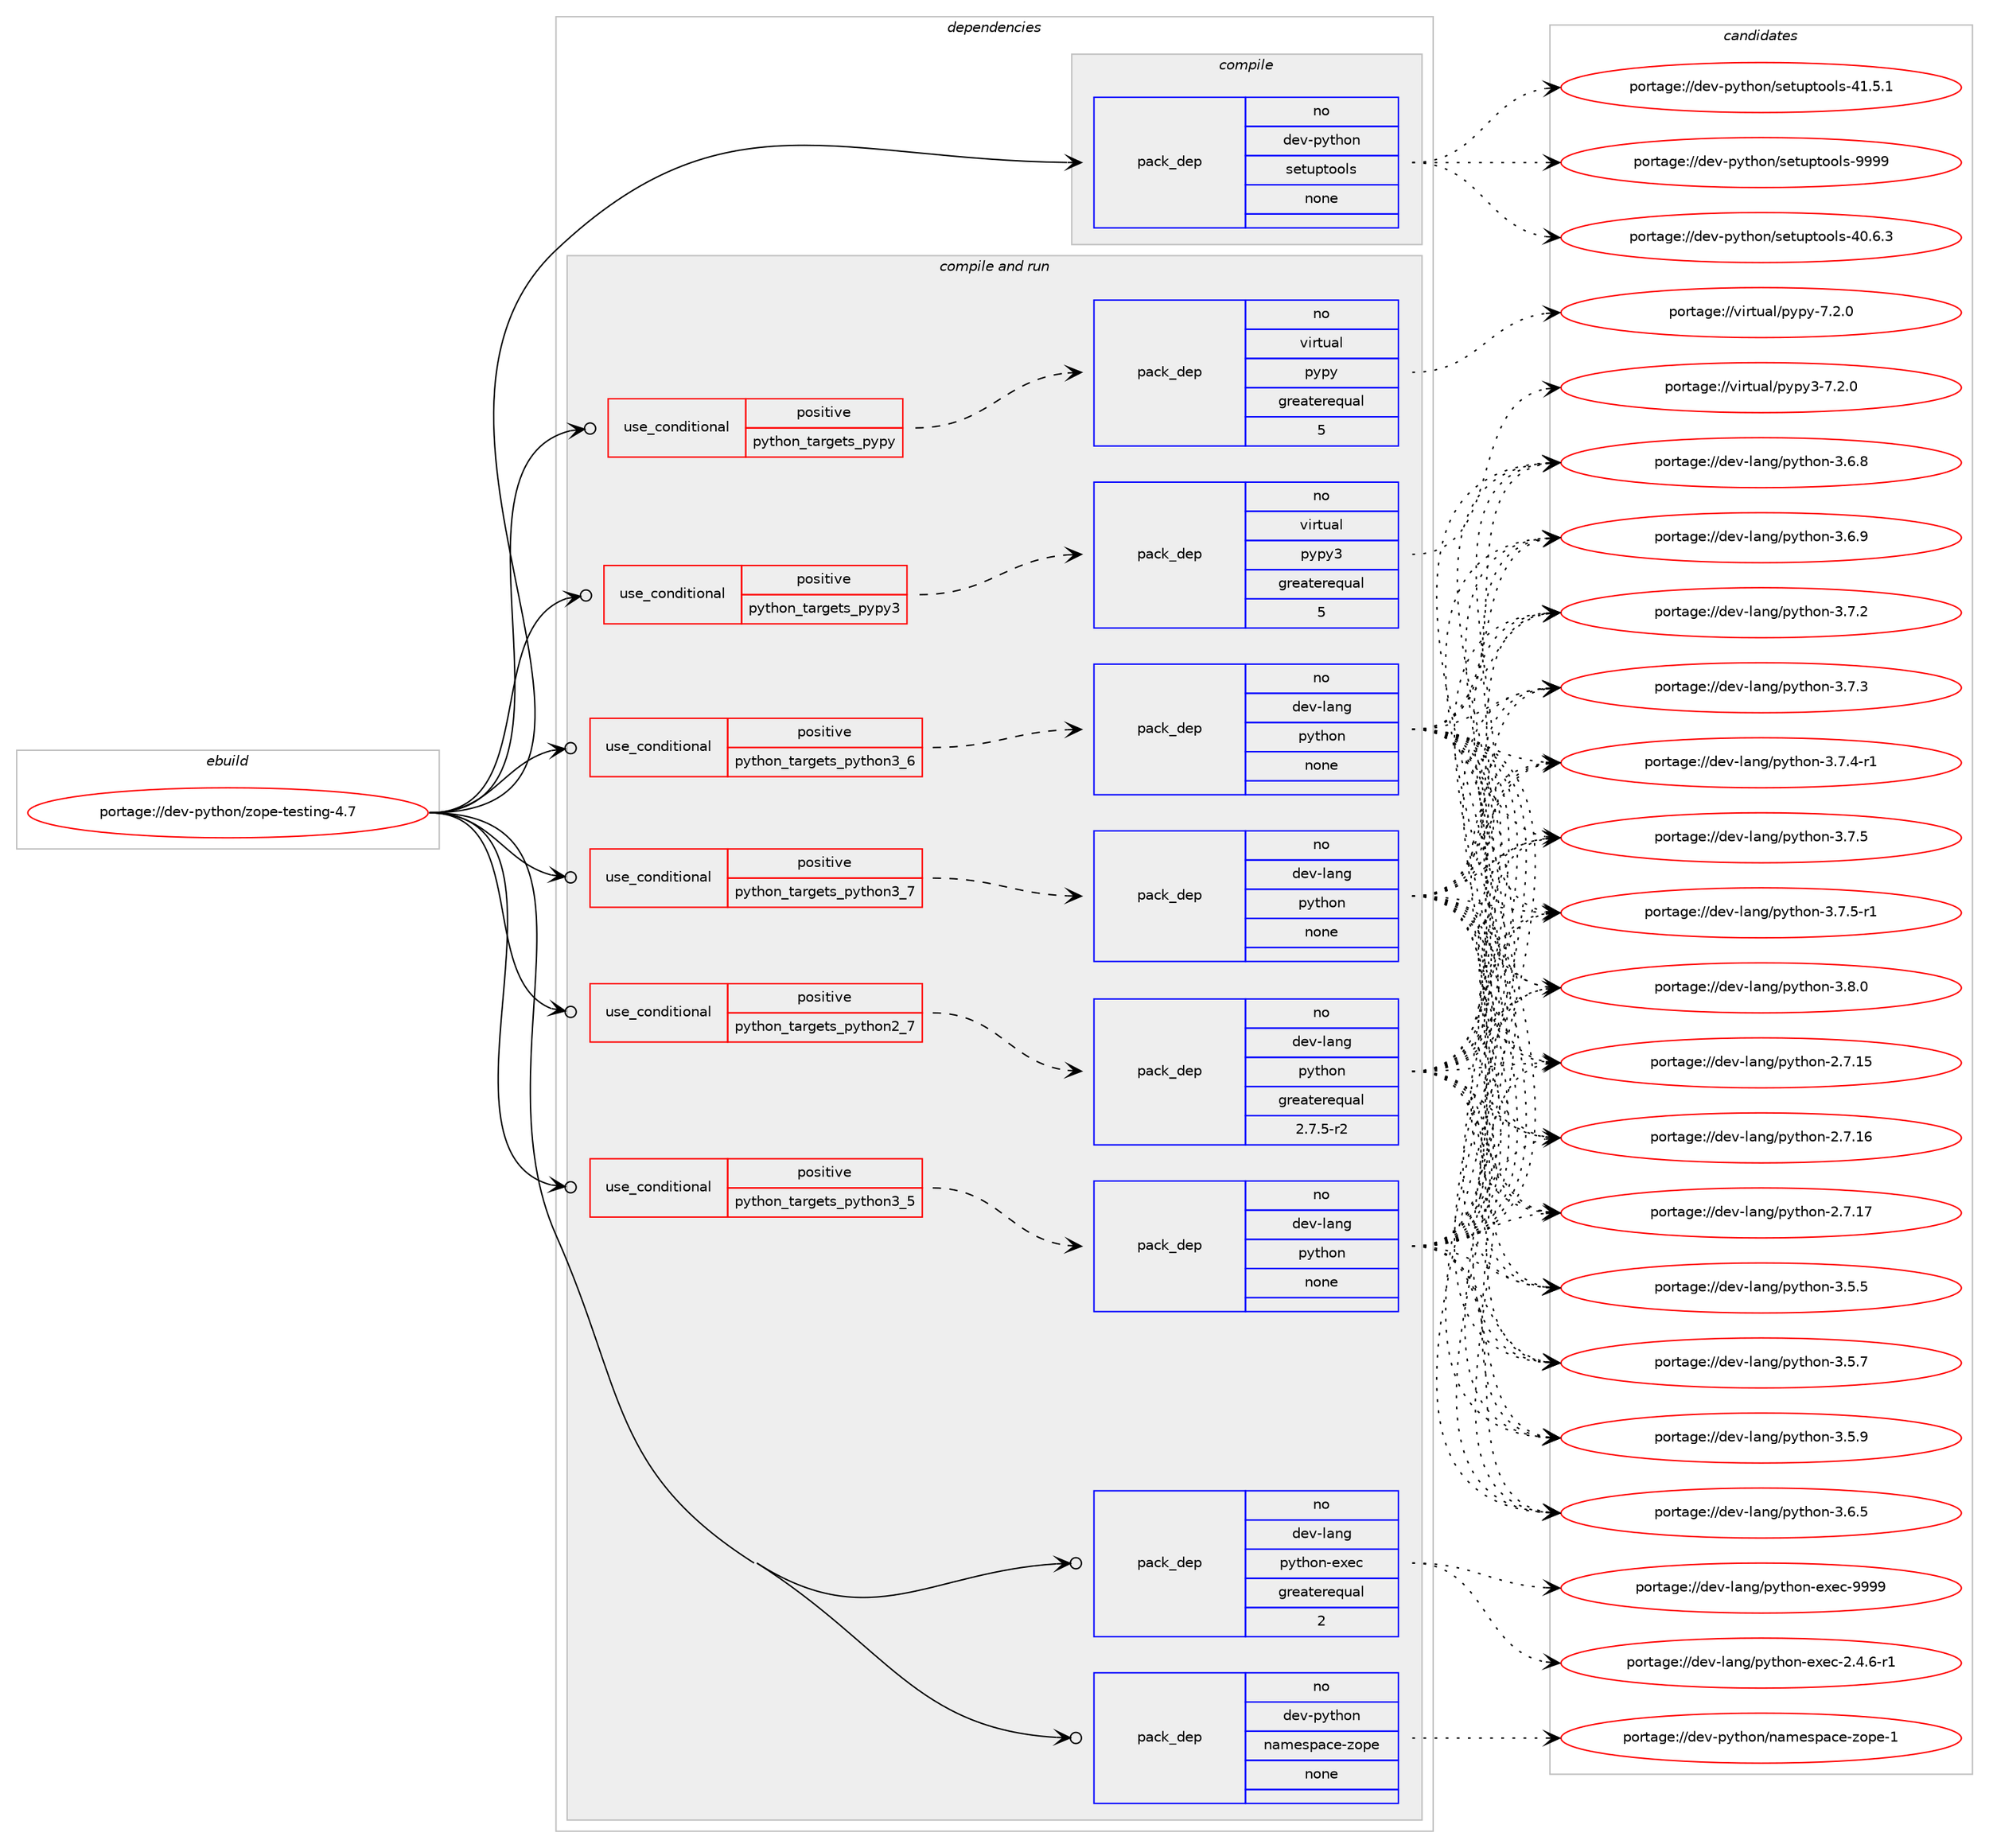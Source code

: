 digraph prolog {

# *************
# Graph options
# *************

newrank=true;
concentrate=true;
compound=true;
graph [rankdir=LR,fontname=Helvetica,fontsize=10,ranksep=1.5];#, ranksep=2.5, nodesep=0.2];
edge  [arrowhead=vee];
node  [fontname=Helvetica,fontsize=10];

# **********
# The ebuild
# **********

subgraph cluster_leftcol {
color=gray;
rank=same;
label=<<i>ebuild</i>>;
id [label="portage://dev-python/zope-testing-4.7", color=red, width=4, href="../dev-python/zope-testing-4.7.svg"];
}

# ****************
# The dependencies
# ****************

subgraph cluster_midcol {
color=gray;
label=<<i>dependencies</i>>;
subgraph cluster_compile {
fillcolor="#eeeeee";
style=filled;
label=<<i>compile</i>>;
subgraph pack135751 {
dependency180443 [label=<<TABLE BORDER="0" CELLBORDER="1" CELLSPACING="0" CELLPADDING="4" WIDTH="220"><TR><TD ROWSPAN="6" CELLPADDING="30">pack_dep</TD></TR><TR><TD WIDTH="110">no</TD></TR><TR><TD>dev-python</TD></TR><TR><TD>setuptools</TD></TR><TR><TD>none</TD></TR><TR><TD></TD></TR></TABLE>>, shape=none, color=blue];
}
id:e -> dependency180443:w [weight=20,style="solid",arrowhead="vee"];
}
subgraph cluster_compileandrun {
fillcolor="#eeeeee";
style=filled;
label=<<i>compile and run</i>>;
subgraph cond41281 {
dependency180444 [label=<<TABLE BORDER="0" CELLBORDER="1" CELLSPACING="0" CELLPADDING="4"><TR><TD ROWSPAN="3" CELLPADDING="10">use_conditional</TD></TR><TR><TD>positive</TD></TR><TR><TD>python_targets_pypy</TD></TR></TABLE>>, shape=none, color=red];
subgraph pack135752 {
dependency180445 [label=<<TABLE BORDER="0" CELLBORDER="1" CELLSPACING="0" CELLPADDING="4" WIDTH="220"><TR><TD ROWSPAN="6" CELLPADDING="30">pack_dep</TD></TR><TR><TD WIDTH="110">no</TD></TR><TR><TD>virtual</TD></TR><TR><TD>pypy</TD></TR><TR><TD>greaterequal</TD></TR><TR><TD>5</TD></TR></TABLE>>, shape=none, color=blue];
}
dependency180444:e -> dependency180445:w [weight=20,style="dashed",arrowhead="vee"];
}
id:e -> dependency180444:w [weight=20,style="solid",arrowhead="odotvee"];
subgraph cond41282 {
dependency180446 [label=<<TABLE BORDER="0" CELLBORDER="1" CELLSPACING="0" CELLPADDING="4"><TR><TD ROWSPAN="3" CELLPADDING="10">use_conditional</TD></TR><TR><TD>positive</TD></TR><TR><TD>python_targets_pypy3</TD></TR></TABLE>>, shape=none, color=red];
subgraph pack135753 {
dependency180447 [label=<<TABLE BORDER="0" CELLBORDER="1" CELLSPACING="0" CELLPADDING="4" WIDTH="220"><TR><TD ROWSPAN="6" CELLPADDING="30">pack_dep</TD></TR><TR><TD WIDTH="110">no</TD></TR><TR><TD>virtual</TD></TR><TR><TD>pypy3</TD></TR><TR><TD>greaterequal</TD></TR><TR><TD>5</TD></TR></TABLE>>, shape=none, color=blue];
}
dependency180446:e -> dependency180447:w [weight=20,style="dashed",arrowhead="vee"];
}
id:e -> dependency180446:w [weight=20,style="solid",arrowhead="odotvee"];
subgraph cond41283 {
dependency180448 [label=<<TABLE BORDER="0" CELLBORDER="1" CELLSPACING="0" CELLPADDING="4"><TR><TD ROWSPAN="3" CELLPADDING="10">use_conditional</TD></TR><TR><TD>positive</TD></TR><TR><TD>python_targets_python2_7</TD></TR></TABLE>>, shape=none, color=red];
subgraph pack135754 {
dependency180449 [label=<<TABLE BORDER="0" CELLBORDER="1" CELLSPACING="0" CELLPADDING="4" WIDTH="220"><TR><TD ROWSPAN="6" CELLPADDING="30">pack_dep</TD></TR><TR><TD WIDTH="110">no</TD></TR><TR><TD>dev-lang</TD></TR><TR><TD>python</TD></TR><TR><TD>greaterequal</TD></TR><TR><TD>2.7.5-r2</TD></TR></TABLE>>, shape=none, color=blue];
}
dependency180448:e -> dependency180449:w [weight=20,style="dashed",arrowhead="vee"];
}
id:e -> dependency180448:w [weight=20,style="solid",arrowhead="odotvee"];
subgraph cond41284 {
dependency180450 [label=<<TABLE BORDER="0" CELLBORDER="1" CELLSPACING="0" CELLPADDING="4"><TR><TD ROWSPAN="3" CELLPADDING="10">use_conditional</TD></TR><TR><TD>positive</TD></TR><TR><TD>python_targets_python3_5</TD></TR></TABLE>>, shape=none, color=red];
subgraph pack135755 {
dependency180451 [label=<<TABLE BORDER="0" CELLBORDER="1" CELLSPACING="0" CELLPADDING="4" WIDTH="220"><TR><TD ROWSPAN="6" CELLPADDING="30">pack_dep</TD></TR><TR><TD WIDTH="110">no</TD></TR><TR><TD>dev-lang</TD></TR><TR><TD>python</TD></TR><TR><TD>none</TD></TR><TR><TD></TD></TR></TABLE>>, shape=none, color=blue];
}
dependency180450:e -> dependency180451:w [weight=20,style="dashed",arrowhead="vee"];
}
id:e -> dependency180450:w [weight=20,style="solid",arrowhead="odotvee"];
subgraph cond41285 {
dependency180452 [label=<<TABLE BORDER="0" CELLBORDER="1" CELLSPACING="0" CELLPADDING="4"><TR><TD ROWSPAN="3" CELLPADDING="10">use_conditional</TD></TR><TR><TD>positive</TD></TR><TR><TD>python_targets_python3_6</TD></TR></TABLE>>, shape=none, color=red];
subgraph pack135756 {
dependency180453 [label=<<TABLE BORDER="0" CELLBORDER="1" CELLSPACING="0" CELLPADDING="4" WIDTH="220"><TR><TD ROWSPAN="6" CELLPADDING="30">pack_dep</TD></TR><TR><TD WIDTH="110">no</TD></TR><TR><TD>dev-lang</TD></TR><TR><TD>python</TD></TR><TR><TD>none</TD></TR><TR><TD></TD></TR></TABLE>>, shape=none, color=blue];
}
dependency180452:e -> dependency180453:w [weight=20,style="dashed",arrowhead="vee"];
}
id:e -> dependency180452:w [weight=20,style="solid",arrowhead="odotvee"];
subgraph cond41286 {
dependency180454 [label=<<TABLE BORDER="0" CELLBORDER="1" CELLSPACING="0" CELLPADDING="4"><TR><TD ROWSPAN="3" CELLPADDING="10">use_conditional</TD></TR><TR><TD>positive</TD></TR><TR><TD>python_targets_python3_7</TD></TR></TABLE>>, shape=none, color=red];
subgraph pack135757 {
dependency180455 [label=<<TABLE BORDER="0" CELLBORDER="1" CELLSPACING="0" CELLPADDING="4" WIDTH="220"><TR><TD ROWSPAN="6" CELLPADDING="30">pack_dep</TD></TR><TR><TD WIDTH="110">no</TD></TR><TR><TD>dev-lang</TD></TR><TR><TD>python</TD></TR><TR><TD>none</TD></TR><TR><TD></TD></TR></TABLE>>, shape=none, color=blue];
}
dependency180454:e -> dependency180455:w [weight=20,style="dashed",arrowhead="vee"];
}
id:e -> dependency180454:w [weight=20,style="solid",arrowhead="odotvee"];
subgraph pack135758 {
dependency180456 [label=<<TABLE BORDER="0" CELLBORDER="1" CELLSPACING="0" CELLPADDING="4" WIDTH="220"><TR><TD ROWSPAN="6" CELLPADDING="30">pack_dep</TD></TR><TR><TD WIDTH="110">no</TD></TR><TR><TD>dev-lang</TD></TR><TR><TD>python-exec</TD></TR><TR><TD>greaterequal</TD></TR><TR><TD>2</TD></TR></TABLE>>, shape=none, color=blue];
}
id:e -> dependency180456:w [weight=20,style="solid",arrowhead="odotvee"];
subgraph pack135759 {
dependency180457 [label=<<TABLE BORDER="0" CELLBORDER="1" CELLSPACING="0" CELLPADDING="4" WIDTH="220"><TR><TD ROWSPAN="6" CELLPADDING="30">pack_dep</TD></TR><TR><TD WIDTH="110">no</TD></TR><TR><TD>dev-python</TD></TR><TR><TD>namespace-zope</TD></TR><TR><TD>none</TD></TR><TR><TD></TD></TR></TABLE>>, shape=none, color=blue];
}
id:e -> dependency180457:w [weight=20,style="solid",arrowhead="odotvee"];
}
subgraph cluster_run {
fillcolor="#eeeeee";
style=filled;
label=<<i>run</i>>;
}
}

# **************
# The candidates
# **************

subgraph cluster_choices {
rank=same;
color=gray;
label=<<i>candidates</i>>;

subgraph choice135751 {
color=black;
nodesep=1;
choiceportage100101118451121211161041111104711510111611711211611111110811545524846544651 [label="portage://dev-python/setuptools-40.6.3", color=red, width=4,href="../dev-python/setuptools-40.6.3.svg"];
choiceportage100101118451121211161041111104711510111611711211611111110811545524946534649 [label="portage://dev-python/setuptools-41.5.1", color=red, width=4,href="../dev-python/setuptools-41.5.1.svg"];
choiceportage10010111845112121116104111110471151011161171121161111111081154557575757 [label="portage://dev-python/setuptools-9999", color=red, width=4,href="../dev-python/setuptools-9999.svg"];
dependency180443:e -> choiceportage100101118451121211161041111104711510111611711211611111110811545524846544651:w [style=dotted,weight="100"];
dependency180443:e -> choiceportage100101118451121211161041111104711510111611711211611111110811545524946534649:w [style=dotted,weight="100"];
dependency180443:e -> choiceportage10010111845112121116104111110471151011161171121161111111081154557575757:w [style=dotted,weight="100"];
}
subgraph choice135752 {
color=black;
nodesep=1;
choiceportage1181051141161179710847112121112121455546504648 [label="portage://virtual/pypy-7.2.0", color=red, width=4,href="../virtual/pypy-7.2.0.svg"];
dependency180445:e -> choiceportage1181051141161179710847112121112121455546504648:w [style=dotted,weight="100"];
}
subgraph choice135753 {
color=black;
nodesep=1;
choiceportage118105114116117971084711212111212151455546504648 [label="portage://virtual/pypy3-7.2.0", color=red, width=4,href="../virtual/pypy3-7.2.0.svg"];
dependency180447:e -> choiceportage118105114116117971084711212111212151455546504648:w [style=dotted,weight="100"];
}
subgraph choice135754 {
color=black;
nodesep=1;
choiceportage10010111845108971101034711212111610411111045504655464953 [label="portage://dev-lang/python-2.7.15", color=red, width=4,href="../dev-lang/python-2.7.15.svg"];
choiceportage10010111845108971101034711212111610411111045504655464954 [label="portage://dev-lang/python-2.7.16", color=red, width=4,href="../dev-lang/python-2.7.16.svg"];
choiceportage10010111845108971101034711212111610411111045504655464955 [label="portage://dev-lang/python-2.7.17", color=red, width=4,href="../dev-lang/python-2.7.17.svg"];
choiceportage100101118451089711010347112121116104111110455146534653 [label="portage://dev-lang/python-3.5.5", color=red, width=4,href="../dev-lang/python-3.5.5.svg"];
choiceportage100101118451089711010347112121116104111110455146534655 [label="portage://dev-lang/python-3.5.7", color=red, width=4,href="../dev-lang/python-3.5.7.svg"];
choiceportage100101118451089711010347112121116104111110455146534657 [label="portage://dev-lang/python-3.5.9", color=red, width=4,href="../dev-lang/python-3.5.9.svg"];
choiceportage100101118451089711010347112121116104111110455146544653 [label="portage://dev-lang/python-3.6.5", color=red, width=4,href="../dev-lang/python-3.6.5.svg"];
choiceportage100101118451089711010347112121116104111110455146544656 [label="portage://dev-lang/python-3.6.8", color=red, width=4,href="../dev-lang/python-3.6.8.svg"];
choiceportage100101118451089711010347112121116104111110455146544657 [label="portage://dev-lang/python-3.6.9", color=red, width=4,href="../dev-lang/python-3.6.9.svg"];
choiceportage100101118451089711010347112121116104111110455146554650 [label="portage://dev-lang/python-3.7.2", color=red, width=4,href="../dev-lang/python-3.7.2.svg"];
choiceportage100101118451089711010347112121116104111110455146554651 [label="portage://dev-lang/python-3.7.3", color=red, width=4,href="../dev-lang/python-3.7.3.svg"];
choiceportage1001011184510897110103471121211161041111104551465546524511449 [label="portage://dev-lang/python-3.7.4-r1", color=red, width=4,href="../dev-lang/python-3.7.4-r1.svg"];
choiceportage100101118451089711010347112121116104111110455146554653 [label="portage://dev-lang/python-3.7.5", color=red, width=4,href="../dev-lang/python-3.7.5.svg"];
choiceportage1001011184510897110103471121211161041111104551465546534511449 [label="portage://dev-lang/python-3.7.5-r1", color=red, width=4,href="../dev-lang/python-3.7.5-r1.svg"];
choiceportage100101118451089711010347112121116104111110455146564648 [label="portage://dev-lang/python-3.8.0", color=red, width=4,href="../dev-lang/python-3.8.0.svg"];
dependency180449:e -> choiceportage10010111845108971101034711212111610411111045504655464953:w [style=dotted,weight="100"];
dependency180449:e -> choiceportage10010111845108971101034711212111610411111045504655464954:w [style=dotted,weight="100"];
dependency180449:e -> choiceportage10010111845108971101034711212111610411111045504655464955:w [style=dotted,weight="100"];
dependency180449:e -> choiceportage100101118451089711010347112121116104111110455146534653:w [style=dotted,weight="100"];
dependency180449:e -> choiceportage100101118451089711010347112121116104111110455146534655:w [style=dotted,weight="100"];
dependency180449:e -> choiceportage100101118451089711010347112121116104111110455146534657:w [style=dotted,weight="100"];
dependency180449:e -> choiceportage100101118451089711010347112121116104111110455146544653:w [style=dotted,weight="100"];
dependency180449:e -> choiceportage100101118451089711010347112121116104111110455146544656:w [style=dotted,weight="100"];
dependency180449:e -> choiceportage100101118451089711010347112121116104111110455146544657:w [style=dotted,weight="100"];
dependency180449:e -> choiceportage100101118451089711010347112121116104111110455146554650:w [style=dotted,weight="100"];
dependency180449:e -> choiceportage100101118451089711010347112121116104111110455146554651:w [style=dotted,weight="100"];
dependency180449:e -> choiceportage1001011184510897110103471121211161041111104551465546524511449:w [style=dotted,weight="100"];
dependency180449:e -> choiceportage100101118451089711010347112121116104111110455146554653:w [style=dotted,weight="100"];
dependency180449:e -> choiceportage1001011184510897110103471121211161041111104551465546534511449:w [style=dotted,weight="100"];
dependency180449:e -> choiceportage100101118451089711010347112121116104111110455146564648:w [style=dotted,weight="100"];
}
subgraph choice135755 {
color=black;
nodesep=1;
choiceportage10010111845108971101034711212111610411111045504655464953 [label="portage://dev-lang/python-2.7.15", color=red, width=4,href="../dev-lang/python-2.7.15.svg"];
choiceportage10010111845108971101034711212111610411111045504655464954 [label="portage://dev-lang/python-2.7.16", color=red, width=4,href="../dev-lang/python-2.7.16.svg"];
choiceportage10010111845108971101034711212111610411111045504655464955 [label="portage://dev-lang/python-2.7.17", color=red, width=4,href="../dev-lang/python-2.7.17.svg"];
choiceportage100101118451089711010347112121116104111110455146534653 [label="portage://dev-lang/python-3.5.5", color=red, width=4,href="../dev-lang/python-3.5.5.svg"];
choiceportage100101118451089711010347112121116104111110455146534655 [label="portage://dev-lang/python-3.5.7", color=red, width=4,href="../dev-lang/python-3.5.7.svg"];
choiceportage100101118451089711010347112121116104111110455146534657 [label="portage://dev-lang/python-3.5.9", color=red, width=4,href="../dev-lang/python-3.5.9.svg"];
choiceportage100101118451089711010347112121116104111110455146544653 [label="portage://dev-lang/python-3.6.5", color=red, width=4,href="../dev-lang/python-3.6.5.svg"];
choiceportage100101118451089711010347112121116104111110455146544656 [label="portage://dev-lang/python-3.6.8", color=red, width=4,href="../dev-lang/python-3.6.8.svg"];
choiceportage100101118451089711010347112121116104111110455146544657 [label="portage://dev-lang/python-3.6.9", color=red, width=4,href="../dev-lang/python-3.6.9.svg"];
choiceportage100101118451089711010347112121116104111110455146554650 [label="portage://dev-lang/python-3.7.2", color=red, width=4,href="../dev-lang/python-3.7.2.svg"];
choiceportage100101118451089711010347112121116104111110455146554651 [label="portage://dev-lang/python-3.7.3", color=red, width=4,href="../dev-lang/python-3.7.3.svg"];
choiceportage1001011184510897110103471121211161041111104551465546524511449 [label="portage://dev-lang/python-3.7.4-r1", color=red, width=4,href="../dev-lang/python-3.7.4-r1.svg"];
choiceportage100101118451089711010347112121116104111110455146554653 [label="portage://dev-lang/python-3.7.5", color=red, width=4,href="../dev-lang/python-3.7.5.svg"];
choiceportage1001011184510897110103471121211161041111104551465546534511449 [label="portage://dev-lang/python-3.7.5-r1", color=red, width=4,href="../dev-lang/python-3.7.5-r1.svg"];
choiceportage100101118451089711010347112121116104111110455146564648 [label="portage://dev-lang/python-3.8.0", color=red, width=4,href="../dev-lang/python-3.8.0.svg"];
dependency180451:e -> choiceportage10010111845108971101034711212111610411111045504655464953:w [style=dotted,weight="100"];
dependency180451:e -> choiceportage10010111845108971101034711212111610411111045504655464954:w [style=dotted,weight="100"];
dependency180451:e -> choiceportage10010111845108971101034711212111610411111045504655464955:w [style=dotted,weight="100"];
dependency180451:e -> choiceportage100101118451089711010347112121116104111110455146534653:w [style=dotted,weight="100"];
dependency180451:e -> choiceportage100101118451089711010347112121116104111110455146534655:w [style=dotted,weight="100"];
dependency180451:e -> choiceportage100101118451089711010347112121116104111110455146534657:w [style=dotted,weight="100"];
dependency180451:e -> choiceportage100101118451089711010347112121116104111110455146544653:w [style=dotted,weight="100"];
dependency180451:e -> choiceportage100101118451089711010347112121116104111110455146544656:w [style=dotted,weight="100"];
dependency180451:e -> choiceportage100101118451089711010347112121116104111110455146544657:w [style=dotted,weight="100"];
dependency180451:e -> choiceportage100101118451089711010347112121116104111110455146554650:w [style=dotted,weight="100"];
dependency180451:e -> choiceportage100101118451089711010347112121116104111110455146554651:w [style=dotted,weight="100"];
dependency180451:e -> choiceportage1001011184510897110103471121211161041111104551465546524511449:w [style=dotted,weight="100"];
dependency180451:e -> choiceportage100101118451089711010347112121116104111110455146554653:w [style=dotted,weight="100"];
dependency180451:e -> choiceportage1001011184510897110103471121211161041111104551465546534511449:w [style=dotted,weight="100"];
dependency180451:e -> choiceportage100101118451089711010347112121116104111110455146564648:w [style=dotted,weight="100"];
}
subgraph choice135756 {
color=black;
nodesep=1;
choiceportage10010111845108971101034711212111610411111045504655464953 [label="portage://dev-lang/python-2.7.15", color=red, width=4,href="../dev-lang/python-2.7.15.svg"];
choiceportage10010111845108971101034711212111610411111045504655464954 [label="portage://dev-lang/python-2.7.16", color=red, width=4,href="../dev-lang/python-2.7.16.svg"];
choiceportage10010111845108971101034711212111610411111045504655464955 [label="portage://dev-lang/python-2.7.17", color=red, width=4,href="../dev-lang/python-2.7.17.svg"];
choiceportage100101118451089711010347112121116104111110455146534653 [label="portage://dev-lang/python-3.5.5", color=red, width=4,href="../dev-lang/python-3.5.5.svg"];
choiceportage100101118451089711010347112121116104111110455146534655 [label="portage://dev-lang/python-3.5.7", color=red, width=4,href="../dev-lang/python-3.5.7.svg"];
choiceportage100101118451089711010347112121116104111110455146534657 [label="portage://dev-lang/python-3.5.9", color=red, width=4,href="../dev-lang/python-3.5.9.svg"];
choiceportage100101118451089711010347112121116104111110455146544653 [label="portage://dev-lang/python-3.6.5", color=red, width=4,href="../dev-lang/python-3.6.5.svg"];
choiceportage100101118451089711010347112121116104111110455146544656 [label="portage://dev-lang/python-3.6.8", color=red, width=4,href="../dev-lang/python-3.6.8.svg"];
choiceportage100101118451089711010347112121116104111110455146544657 [label="portage://dev-lang/python-3.6.9", color=red, width=4,href="../dev-lang/python-3.6.9.svg"];
choiceportage100101118451089711010347112121116104111110455146554650 [label="portage://dev-lang/python-3.7.2", color=red, width=4,href="../dev-lang/python-3.7.2.svg"];
choiceportage100101118451089711010347112121116104111110455146554651 [label="portage://dev-lang/python-3.7.3", color=red, width=4,href="../dev-lang/python-3.7.3.svg"];
choiceportage1001011184510897110103471121211161041111104551465546524511449 [label="portage://dev-lang/python-3.7.4-r1", color=red, width=4,href="../dev-lang/python-3.7.4-r1.svg"];
choiceportage100101118451089711010347112121116104111110455146554653 [label="portage://dev-lang/python-3.7.5", color=red, width=4,href="../dev-lang/python-3.7.5.svg"];
choiceportage1001011184510897110103471121211161041111104551465546534511449 [label="portage://dev-lang/python-3.7.5-r1", color=red, width=4,href="../dev-lang/python-3.7.5-r1.svg"];
choiceportage100101118451089711010347112121116104111110455146564648 [label="portage://dev-lang/python-3.8.0", color=red, width=4,href="../dev-lang/python-3.8.0.svg"];
dependency180453:e -> choiceportage10010111845108971101034711212111610411111045504655464953:w [style=dotted,weight="100"];
dependency180453:e -> choiceportage10010111845108971101034711212111610411111045504655464954:w [style=dotted,weight="100"];
dependency180453:e -> choiceportage10010111845108971101034711212111610411111045504655464955:w [style=dotted,weight="100"];
dependency180453:e -> choiceportage100101118451089711010347112121116104111110455146534653:w [style=dotted,weight="100"];
dependency180453:e -> choiceportage100101118451089711010347112121116104111110455146534655:w [style=dotted,weight="100"];
dependency180453:e -> choiceportage100101118451089711010347112121116104111110455146534657:w [style=dotted,weight="100"];
dependency180453:e -> choiceportage100101118451089711010347112121116104111110455146544653:w [style=dotted,weight="100"];
dependency180453:e -> choiceportage100101118451089711010347112121116104111110455146544656:w [style=dotted,weight="100"];
dependency180453:e -> choiceportage100101118451089711010347112121116104111110455146544657:w [style=dotted,weight="100"];
dependency180453:e -> choiceportage100101118451089711010347112121116104111110455146554650:w [style=dotted,weight="100"];
dependency180453:e -> choiceportage100101118451089711010347112121116104111110455146554651:w [style=dotted,weight="100"];
dependency180453:e -> choiceportage1001011184510897110103471121211161041111104551465546524511449:w [style=dotted,weight="100"];
dependency180453:e -> choiceportage100101118451089711010347112121116104111110455146554653:w [style=dotted,weight="100"];
dependency180453:e -> choiceportage1001011184510897110103471121211161041111104551465546534511449:w [style=dotted,weight="100"];
dependency180453:e -> choiceportage100101118451089711010347112121116104111110455146564648:w [style=dotted,weight="100"];
}
subgraph choice135757 {
color=black;
nodesep=1;
choiceportage10010111845108971101034711212111610411111045504655464953 [label="portage://dev-lang/python-2.7.15", color=red, width=4,href="../dev-lang/python-2.7.15.svg"];
choiceportage10010111845108971101034711212111610411111045504655464954 [label="portage://dev-lang/python-2.7.16", color=red, width=4,href="../dev-lang/python-2.7.16.svg"];
choiceportage10010111845108971101034711212111610411111045504655464955 [label="portage://dev-lang/python-2.7.17", color=red, width=4,href="../dev-lang/python-2.7.17.svg"];
choiceportage100101118451089711010347112121116104111110455146534653 [label="portage://dev-lang/python-3.5.5", color=red, width=4,href="../dev-lang/python-3.5.5.svg"];
choiceportage100101118451089711010347112121116104111110455146534655 [label="portage://dev-lang/python-3.5.7", color=red, width=4,href="../dev-lang/python-3.5.7.svg"];
choiceportage100101118451089711010347112121116104111110455146534657 [label="portage://dev-lang/python-3.5.9", color=red, width=4,href="../dev-lang/python-3.5.9.svg"];
choiceportage100101118451089711010347112121116104111110455146544653 [label="portage://dev-lang/python-3.6.5", color=red, width=4,href="../dev-lang/python-3.6.5.svg"];
choiceportage100101118451089711010347112121116104111110455146544656 [label="portage://dev-lang/python-3.6.8", color=red, width=4,href="../dev-lang/python-3.6.8.svg"];
choiceportage100101118451089711010347112121116104111110455146544657 [label="portage://dev-lang/python-3.6.9", color=red, width=4,href="../dev-lang/python-3.6.9.svg"];
choiceportage100101118451089711010347112121116104111110455146554650 [label="portage://dev-lang/python-3.7.2", color=red, width=4,href="../dev-lang/python-3.7.2.svg"];
choiceportage100101118451089711010347112121116104111110455146554651 [label="portage://dev-lang/python-3.7.3", color=red, width=4,href="../dev-lang/python-3.7.3.svg"];
choiceportage1001011184510897110103471121211161041111104551465546524511449 [label="portage://dev-lang/python-3.7.4-r1", color=red, width=4,href="../dev-lang/python-3.7.4-r1.svg"];
choiceportage100101118451089711010347112121116104111110455146554653 [label="portage://dev-lang/python-3.7.5", color=red, width=4,href="../dev-lang/python-3.7.5.svg"];
choiceportage1001011184510897110103471121211161041111104551465546534511449 [label="portage://dev-lang/python-3.7.5-r1", color=red, width=4,href="../dev-lang/python-3.7.5-r1.svg"];
choiceportage100101118451089711010347112121116104111110455146564648 [label="portage://dev-lang/python-3.8.0", color=red, width=4,href="../dev-lang/python-3.8.0.svg"];
dependency180455:e -> choiceportage10010111845108971101034711212111610411111045504655464953:w [style=dotted,weight="100"];
dependency180455:e -> choiceportage10010111845108971101034711212111610411111045504655464954:w [style=dotted,weight="100"];
dependency180455:e -> choiceportage10010111845108971101034711212111610411111045504655464955:w [style=dotted,weight="100"];
dependency180455:e -> choiceportage100101118451089711010347112121116104111110455146534653:w [style=dotted,weight="100"];
dependency180455:e -> choiceportage100101118451089711010347112121116104111110455146534655:w [style=dotted,weight="100"];
dependency180455:e -> choiceportage100101118451089711010347112121116104111110455146534657:w [style=dotted,weight="100"];
dependency180455:e -> choiceportage100101118451089711010347112121116104111110455146544653:w [style=dotted,weight="100"];
dependency180455:e -> choiceportage100101118451089711010347112121116104111110455146544656:w [style=dotted,weight="100"];
dependency180455:e -> choiceportage100101118451089711010347112121116104111110455146544657:w [style=dotted,weight="100"];
dependency180455:e -> choiceportage100101118451089711010347112121116104111110455146554650:w [style=dotted,weight="100"];
dependency180455:e -> choiceportage100101118451089711010347112121116104111110455146554651:w [style=dotted,weight="100"];
dependency180455:e -> choiceportage1001011184510897110103471121211161041111104551465546524511449:w [style=dotted,weight="100"];
dependency180455:e -> choiceportage100101118451089711010347112121116104111110455146554653:w [style=dotted,weight="100"];
dependency180455:e -> choiceportage1001011184510897110103471121211161041111104551465546534511449:w [style=dotted,weight="100"];
dependency180455:e -> choiceportage100101118451089711010347112121116104111110455146564648:w [style=dotted,weight="100"];
}
subgraph choice135758 {
color=black;
nodesep=1;
choiceportage10010111845108971101034711212111610411111045101120101994550465246544511449 [label="portage://dev-lang/python-exec-2.4.6-r1", color=red, width=4,href="../dev-lang/python-exec-2.4.6-r1.svg"];
choiceportage10010111845108971101034711212111610411111045101120101994557575757 [label="portage://dev-lang/python-exec-9999", color=red, width=4,href="../dev-lang/python-exec-9999.svg"];
dependency180456:e -> choiceportage10010111845108971101034711212111610411111045101120101994550465246544511449:w [style=dotted,weight="100"];
dependency180456:e -> choiceportage10010111845108971101034711212111610411111045101120101994557575757:w [style=dotted,weight="100"];
}
subgraph choice135759 {
color=black;
nodesep=1;
choiceportage1001011184511212111610411111047110971091011151129799101451221111121014549 [label="portage://dev-python/namespace-zope-1", color=red, width=4,href="../dev-python/namespace-zope-1.svg"];
dependency180457:e -> choiceportage1001011184511212111610411111047110971091011151129799101451221111121014549:w [style=dotted,weight="100"];
}
}

}
